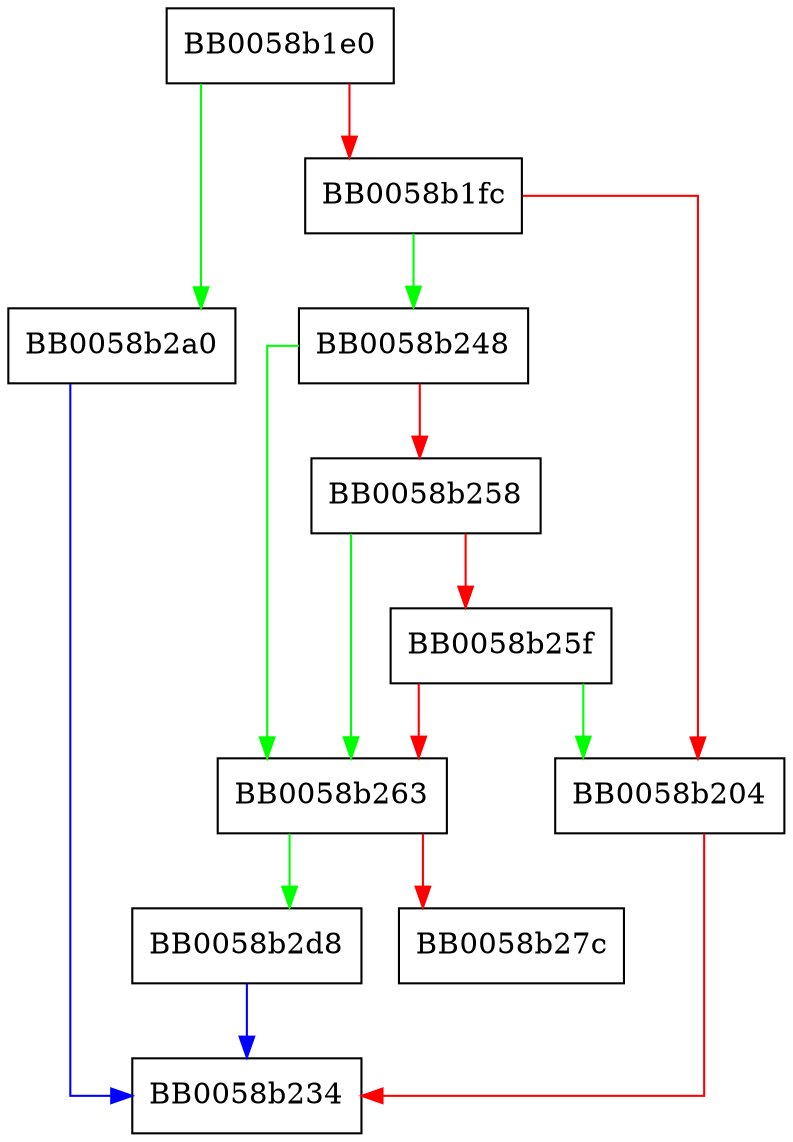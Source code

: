 digraph EC_POINT_get_affine_coordinates_GFp {
  node [shape="box"];
  graph [splines=ortho];
  BB0058b1e0 -> BB0058b2a0 [color="green"];
  BB0058b1e0 -> BB0058b1fc [color="red"];
  BB0058b1fc -> BB0058b248 [color="green"];
  BB0058b1fc -> BB0058b204 [color="red"];
  BB0058b204 -> BB0058b234 [color="red"];
  BB0058b248 -> BB0058b263 [color="green"];
  BB0058b248 -> BB0058b258 [color="red"];
  BB0058b258 -> BB0058b263 [color="green"];
  BB0058b258 -> BB0058b25f [color="red"];
  BB0058b25f -> BB0058b204 [color="green"];
  BB0058b25f -> BB0058b263 [color="red"];
  BB0058b263 -> BB0058b2d8 [color="green"];
  BB0058b263 -> BB0058b27c [color="red"];
  BB0058b2a0 -> BB0058b234 [color="blue"];
  BB0058b2d8 -> BB0058b234 [color="blue"];
}